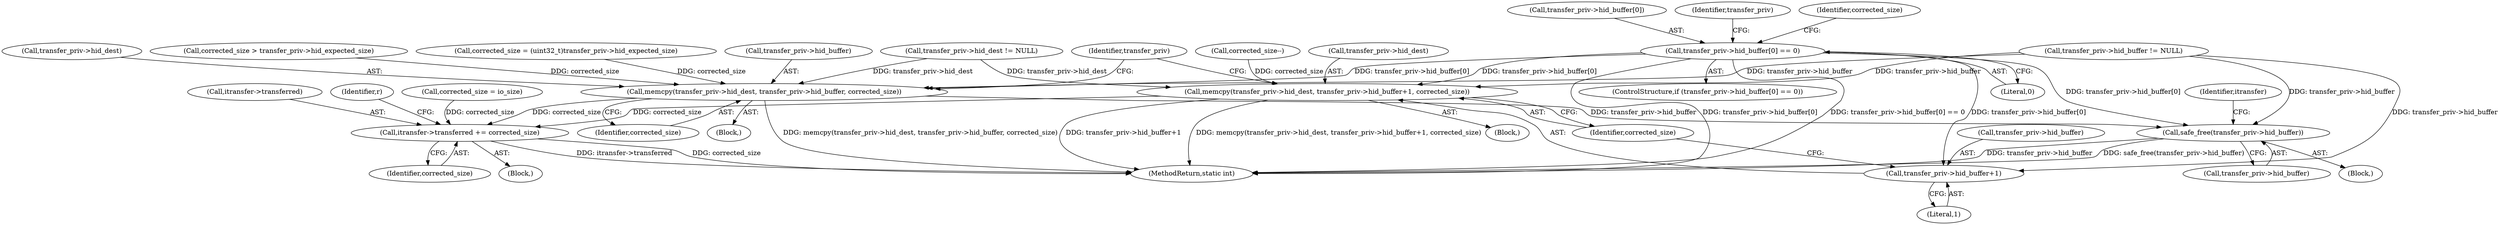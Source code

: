 digraph "1_Chrome_ac149a8d4371c0e01e0934fdd57b09e86f96b5b9_17@array" {
"1000168" [label="(Call,transfer_priv->hid_buffer[0] == 0)"];
"1000178" [label="(Call,memcpy(transfer_priv->hid_dest, transfer_priv->hid_buffer+1, corrected_size))"];
"1000207" [label="(Call,itransfer->transferred += corrected_size)"];
"1000182" [label="(Call,transfer_priv->hid_buffer+1)"];
"1000190" [label="(Call,memcpy(transfer_priv->hid_dest, transfer_priv->hid_buffer, corrected_size))"];
"1000203" [label="(Call,safe_free(transfer_priv->hid_buffer))"];
"1000168" [label="(Call,transfer_priv->hid_buffer[0] == 0)"];
"1000189" [label="(Block,)"];
"1000148" [label="(Call,corrected_size > transfer_priv->hid_expected_size)"];
"1000190" [label="(Call,memcpy(transfer_priv->hid_dest, transfer_priv->hid_buffer, corrected_size))"];
"1000175" [label="(Block,)"];
"1000208" [label="(Call,itransfer->transferred)"];
"1000176" [label="(Call,corrected_size--)"];
"1000182" [label="(Call,transfer_priv->hid_buffer+1)"];
"1000203" [label="(Call,safe_free(transfer_priv->hid_buffer))"];
"1000169" [label="(Call,transfer_priv->hid_buffer[0])"];
"1000179" [label="(Call,transfer_priv->hid_dest)"];
"1000211" [label="(Identifier,corrected_size)"];
"1000139" [label="(Block,)"];
"1000174" [label="(Literal,0)"];
"1000192" [label="(Identifier,transfer_priv)"];
"1000209" [label="(Identifier,itransfer)"];
"1000187" [label="(Identifier,corrected_size)"];
"1000200" [label="(Identifier,transfer_priv)"];
"1000178" [label="(Call,memcpy(transfer_priv->hid_dest, transfer_priv->hid_buffer+1, corrected_size))"];
"1000213" [label="(Identifier,r)"];
"1000186" [label="(Literal,1)"];
"1000177" [label="(Identifier,corrected_size)"];
"1000204" [label="(Call,transfer_priv->hid_buffer)"];
"1000207" [label="(Call,itransfer->transferred += corrected_size)"];
"1000141" [label="(Call,transfer_priv->hid_dest != NULL)"];
"1000105" [label="(Block,)"];
"1000194" [label="(Call,transfer_priv->hid_buffer)"];
"1000191" [label="(Call,transfer_priv->hid_dest)"];
"1000130" [label="(Call,corrected_size = io_size)"];
"1000167" [label="(ControlStructure,if (transfer_priv->hid_buffer[0] == 0))"];
"1000214" [label="(MethodReturn,static int)"];
"1000134" [label="(Call,transfer_priv->hid_buffer != NULL)"];
"1000183" [label="(Call,transfer_priv->hid_buffer)"];
"1000157" [label="(Call,corrected_size = (uint32_t)transfer_priv->hid_expected_size)"];
"1000197" [label="(Identifier,corrected_size)"];
"1000168" -> "1000167"  [label="AST: "];
"1000168" -> "1000174"  [label="CFG: "];
"1000169" -> "1000168"  [label="AST: "];
"1000174" -> "1000168"  [label="AST: "];
"1000177" -> "1000168"  [label="CFG: "];
"1000192" -> "1000168"  [label="CFG: "];
"1000168" -> "1000214"  [label="DDG: transfer_priv->hid_buffer[0] == 0"];
"1000168" -> "1000214"  [label="DDG: transfer_priv->hid_buffer[0]"];
"1000168" -> "1000178"  [label="DDG: transfer_priv->hid_buffer[0]"];
"1000168" -> "1000182"  [label="DDG: transfer_priv->hid_buffer[0]"];
"1000168" -> "1000190"  [label="DDG: transfer_priv->hid_buffer[0]"];
"1000168" -> "1000203"  [label="DDG: transfer_priv->hid_buffer[0]"];
"1000178" -> "1000175"  [label="AST: "];
"1000178" -> "1000187"  [label="CFG: "];
"1000179" -> "1000178"  [label="AST: "];
"1000182" -> "1000178"  [label="AST: "];
"1000187" -> "1000178"  [label="AST: "];
"1000200" -> "1000178"  [label="CFG: "];
"1000178" -> "1000214"  [label="DDG: transfer_priv->hid_buffer+1"];
"1000178" -> "1000214"  [label="DDG: memcpy(transfer_priv->hid_dest, transfer_priv->hid_buffer+1, corrected_size)"];
"1000141" -> "1000178"  [label="DDG: transfer_priv->hid_dest"];
"1000134" -> "1000178"  [label="DDG: transfer_priv->hid_buffer"];
"1000176" -> "1000178"  [label="DDG: corrected_size"];
"1000178" -> "1000207"  [label="DDG: corrected_size"];
"1000207" -> "1000105"  [label="AST: "];
"1000207" -> "1000211"  [label="CFG: "];
"1000208" -> "1000207"  [label="AST: "];
"1000211" -> "1000207"  [label="AST: "];
"1000213" -> "1000207"  [label="CFG: "];
"1000207" -> "1000214"  [label="DDG: itransfer->transferred"];
"1000207" -> "1000214"  [label="DDG: corrected_size"];
"1000190" -> "1000207"  [label="DDG: corrected_size"];
"1000130" -> "1000207"  [label="DDG: corrected_size"];
"1000182" -> "1000186"  [label="CFG: "];
"1000183" -> "1000182"  [label="AST: "];
"1000186" -> "1000182"  [label="AST: "];
"1000187" -> "1000182"  [label="CFG: "];
"1000134" -> "1000182"  [label="DDG: transfer_priv->hid_buffer"];
"1000190" -> "1000189"  [label="AST: "];
"1000190" -> "1000197"  [label="CFG: "];
"1000191" -> "1000190"  [label="AST: "];
"1000194" -> "1000190"  [label="AST: "];
"1000197" -> "1000190"  [label="AST: "];
"1000200" -> "1000190"  [label="CFG: "];
"1000190" -> "1000214"  [label="DDG: memcpy(transfer_priv->hid_dest, transfer_priv->hid_buffer, corrected_size)"];
"1000141" -> "1000190"  [label="DDG: transfer_priv->hid_dest"];
"1000134" -> "1000190"  [label="DDG: transfer_priv->hid_buffer"];
"1000157" -> "1000190"  [label="DDG: corrected_size"];
"1000148" -> "1000190"  [label="DDG: corrected_size"];
"1000190" -> "1000203"  [label="DDG: transfer_priv->hid_buffer"];
"1000203" -> "1000139"  [label="AST: "];
"1000203" -> "1000204"  [label="CFG: "];
"1000204" -> "1000203"  [label="AST: "];
"1000209" -> "1000203"  [label="CFG: "];
"1000203" -> "1000214"  [label="DDG: safe_free(transfer_priv->hid_buffer)"];
"1000203" -> "1000214"  [label="DDG: transfer_priv->hid_buffer"];
"1000134" -> "1000203"  [label="DDG: transfer_priv->hid_buffer"];
}
